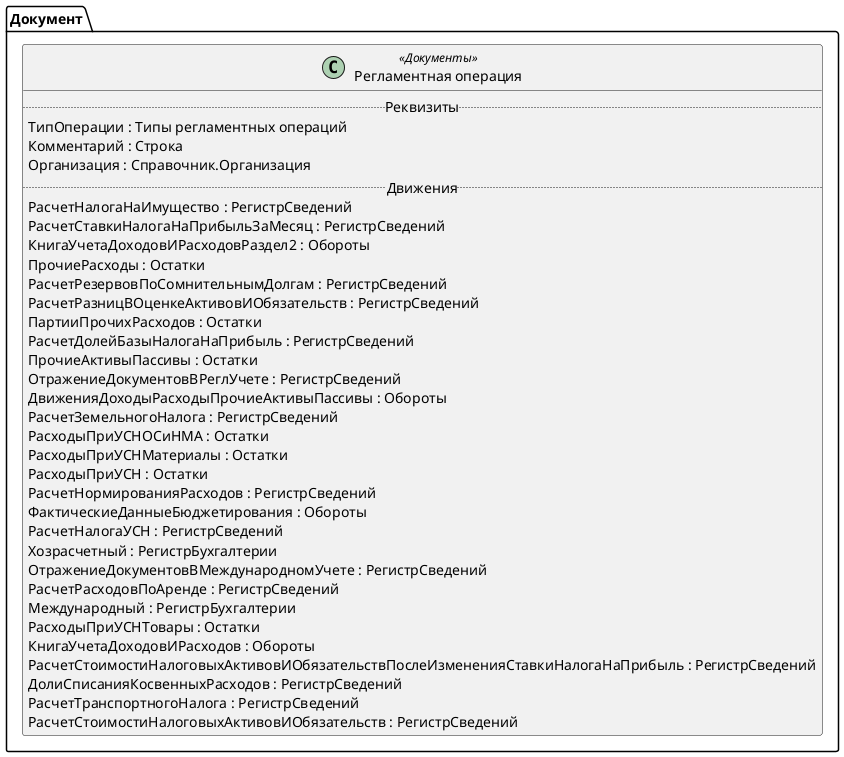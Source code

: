 ﻿@startuml РегламентнаяОперация
'!include templates.wsd
'..\include templates.wsd
class Документ.РегламентнаяОперация as "Регламентная операция" <<Документы>>
{
..Реквизиты..
ТипОперации : Типы регламентных операций
Комментарий : Строка
Организация : Справочник.Организация
..Движения..
РасчетНалогаНаИмущество : РегистрСведений
РасчетСтавкиНалогаНаПрибыльЗаМесяц : РегистрСведений
КнигаУчетаДоходовИРасходовРаздел2 : Обороты
ПрочиеРасходы : Остатки
РасчетРезервовПоСомнительнымДолгам : РегистрСведений
РасчетРазницВОценкеАктивовИОбязательств : РегистрСведений
ПартииПрочихРасходов : Остатки
РасчетДолейБазыНалогаНаПрибыль : РегистрСведений
ПрочиеАктивыПассивы : Остатки
ОтражениеДокументовВРеглУчете : РегистрСведений
ДвиженияДоходыРасходыПрочиеАктивыПассивы : Обороты
РасчетЗемельногоНалога : РегистрСведений
РасходыПриУСНОСиНМА : Остатки
РасходыПриУСНМатериалы : Остатки
РасходыПриУСН : Остатки
РасчетНормированияРасходов : РегистрСведений
ФактическиеДанныеБюджетирования : Обороты
РасчетНалогаУСН : РегистрСведений
Хозрасчетный : РегистрБухгалтерии
ОтражениеДокументовВМеждународномУчете : РегистрСведений
РасчетРасходовПоАренде : РегистрСведений
Международный : РегистрБухгалтерии
РасходыПриУСНТовары : Остатки
КнигаУчетаДоходовИРасходов : Обороты
РасчетСтоимостиНалоговыхАктивовИОбязательствПослеИзмененияСтавкиНалогаНаПрибыль : РегистрСведений
ДолиСписанияКосвенныхРасходов : РегистрСведений
РасчетТранспортногоНалога : РегистрСведений
РасчетСтоимостиНалоговыхАктивовИОбязательств : РегистрСведений
}
@enduml
